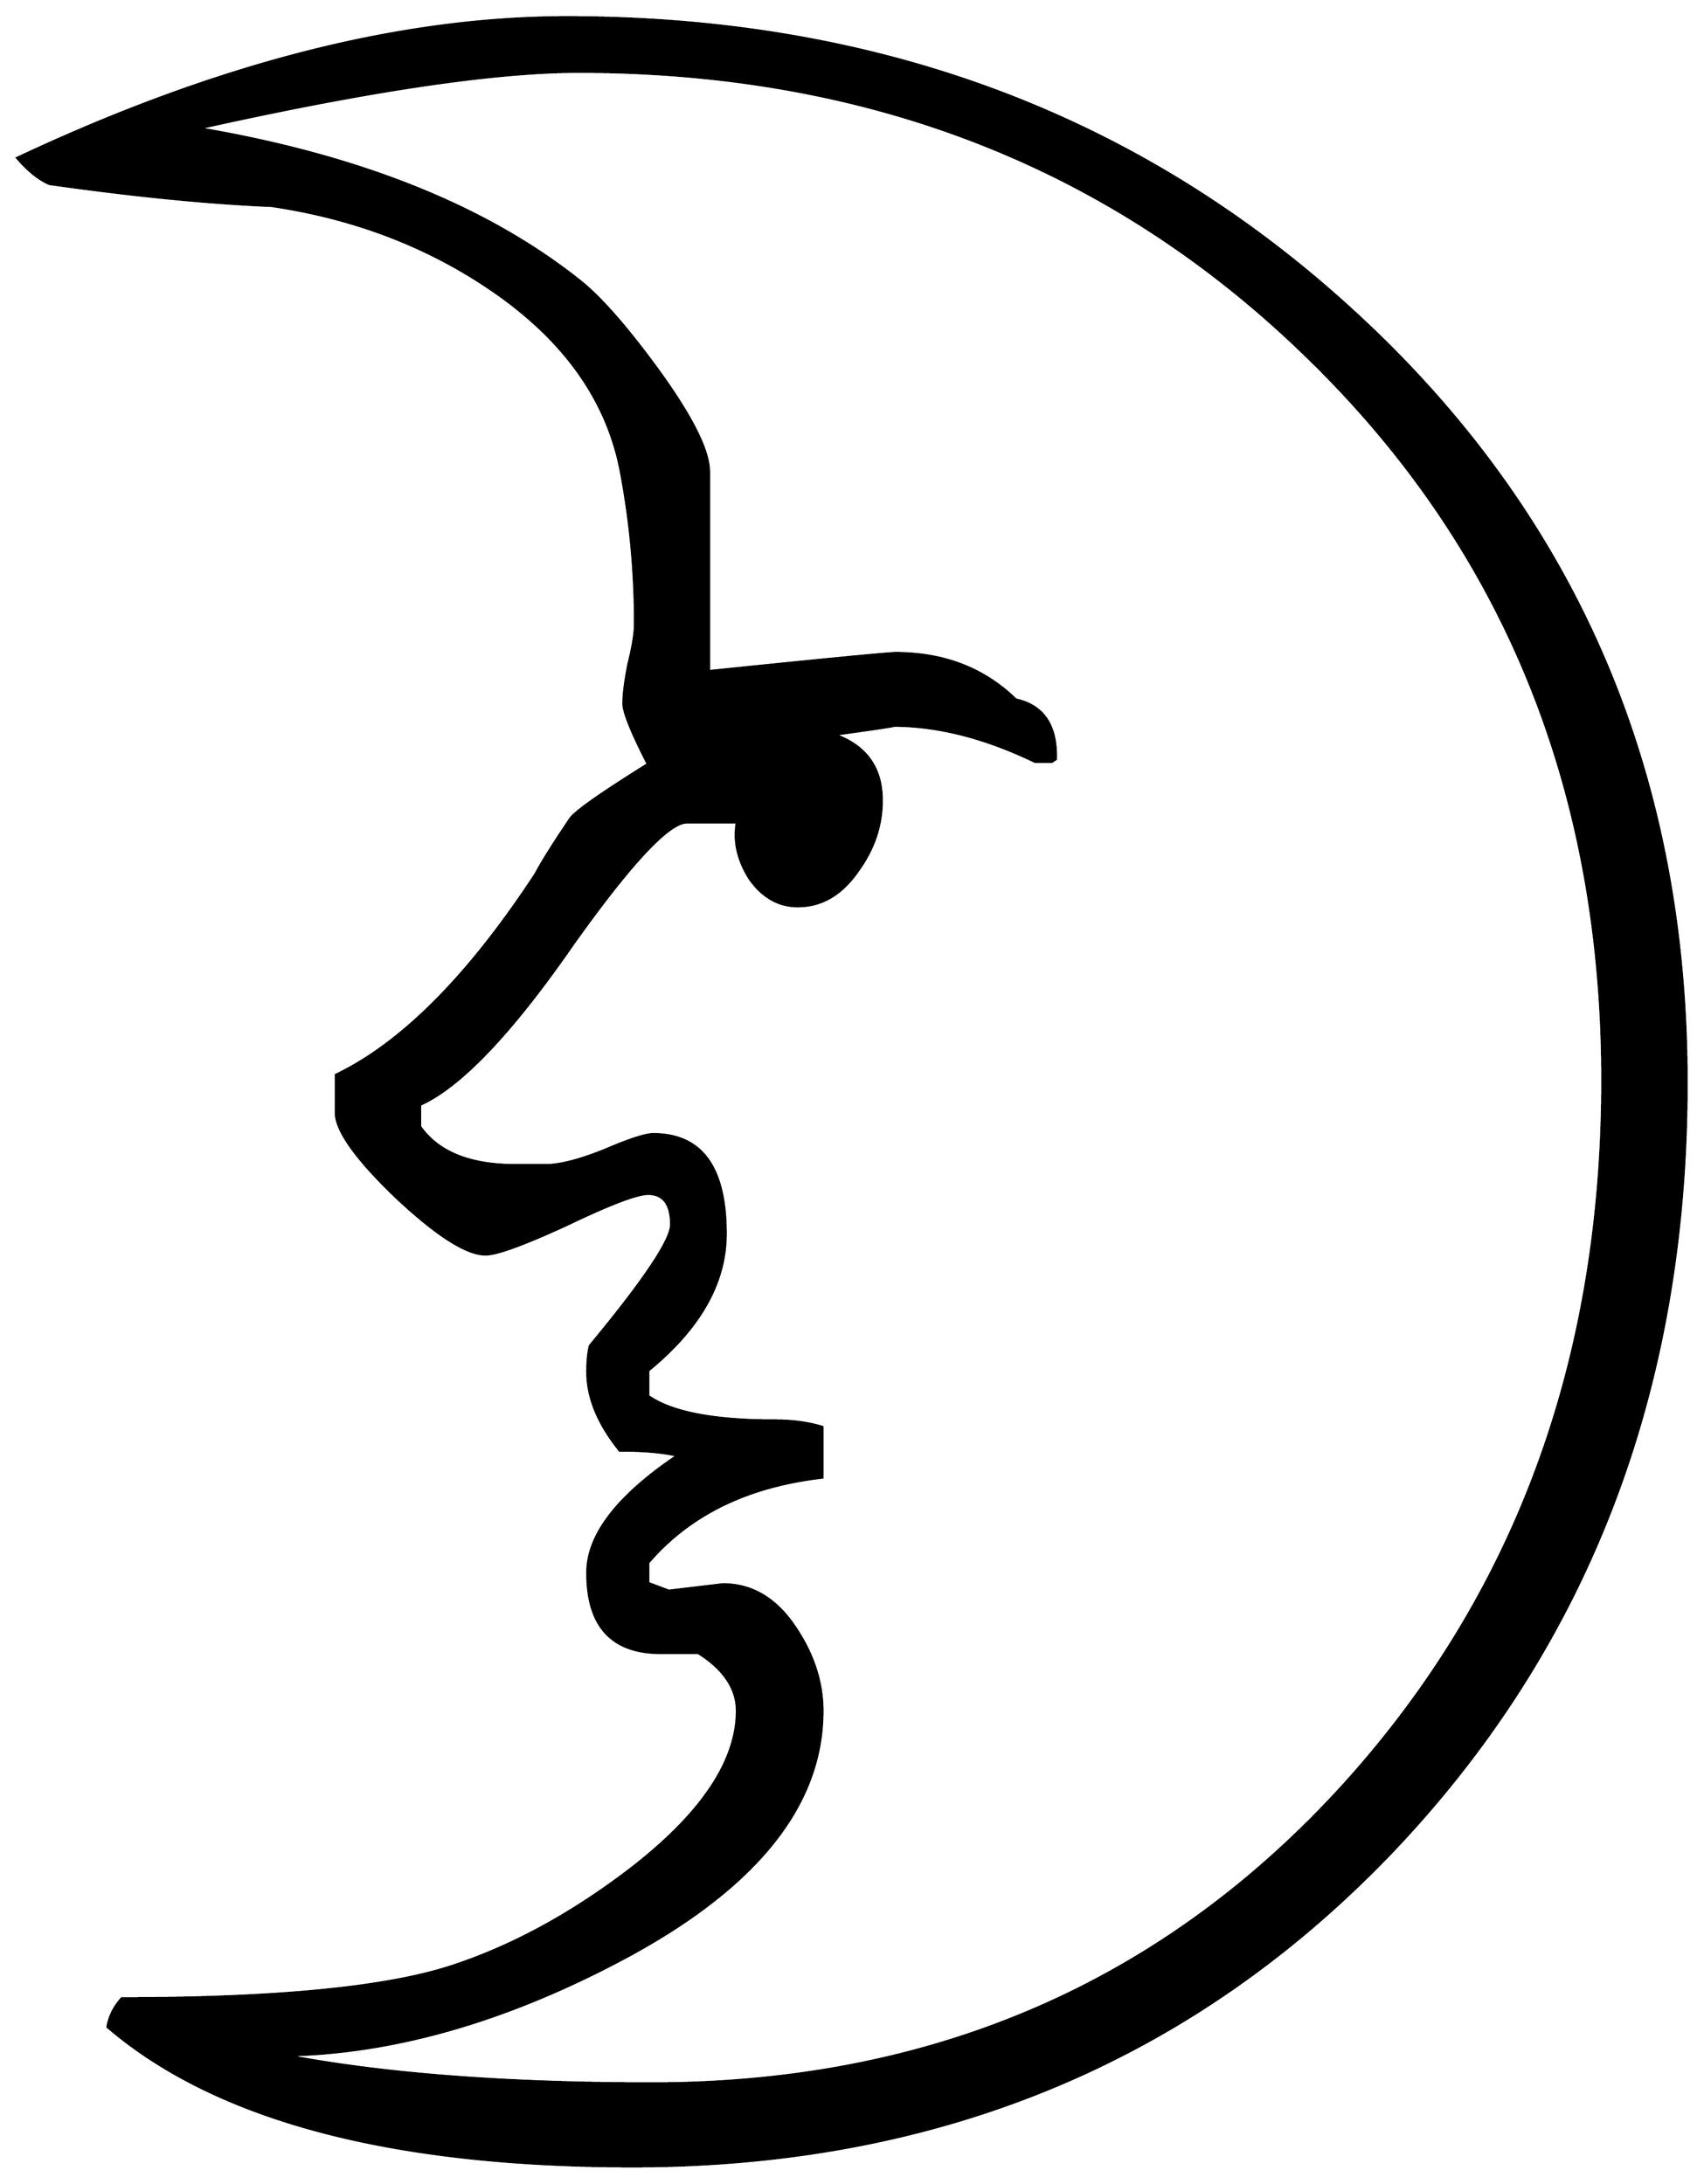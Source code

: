 


\begin{tikzpicture}[y=0.80pt, x=0.80pt, yscale=-1.0, xscale=1.0, inner sep=0pt, outer sep=0pt]
\begin{scope}[shift={(100.0,1734.0)},nonzero rule]
  \path[draw=.,fill=.,line width=1.600pt] (1376.0,-617.0) ..
    controls (1376.0,-379.0) and (1299.667,-180.0) ..
    (1147.0,-20.0) .. controls (991.667,142.0) and (795.667,223.0)
    .. (559.0,223.0) .. controls (371.667,223.0) and (236.0,187.0)
    .. (152.0,115.0) .. controls (153.333,107.0) and (157.0,99.667)
    .. (163.0,93.0) .. controls (283.0,93.0) and (368.333,84.667) ..
    (419.0,68.0) .. controls (465.667,52.667) and (511.667,27.667) ..
    (557.0,-7.0) .. controls (612.333,-49.667) and (640.0,-90.667) ..
    (640.0,-130.0) .. controls (640.0,-147.333) and (630.0,-162.333)
    .. (610.0,-175.0) .. controls (610.0,-175.0) and
    (600.333,-175.0) .. (581.0,-175.0) .. controls (543.0,-175.0)
    and (524.0,-195.667) .. (524.0,-237.0) .. controls
    (524.0,-266.333) and (547.333,-296.667) .. (594.0,-328.0) ..
    controls (582.667,-330.667) and (567.667,-332.0) .. (549.0,-332.0)
    .. controls (532.333,-352.667) and (524.0,-373.0) ..
    (524.0,-393.0) .. controls (524.0,-401.0) and (524.667,-407.667)
    .. (526.0,-413.0) .. controls (568.0,-463.667) and
    (589.0,-495.0) .. (589.0,-507.0) .. controls (589.0,-523.0)
    and (583.0,-531.0) .. (571.0,-531.0) .. controls
    (562.333,-531.0) and (541.333,-523.0) .. (508.0,-507.0) ..
    controls (474.667,-491.667) and (453.667,-484.0) .. (445.0,-484.0)
    .. controls (430.333,-484.0) and (407.333,-498.667) ..
    (376.0,-528.0) .. controls (344.667,-558.0) and (329.0,-580.0)
    .. (329.0,-594.0) -- (329.0,-623.0) .. controls
    (380.333,-647.667) and (432.0,-699.667) .. (484.0,-779.0) ..
    controls (489.333,-789.0) and (498.333,-803.333) .. (511.0,-822.0)
    .. controls (515.667,-828.0) and (535.667,-842.0) ..
    (571.0,-864.0) .. controls (558.333,-888.667) and (552.0,-904.333)
    .. (552.0,-911.0) .. controls (552.0,-918.333) and
    (553.333,-928.667) .. (556.0,-942.0) .. controls (559.333,-955.333)
    and (561.0,-965.667) .. (561.0,-973.0) .. controls
    (561.0,-1013.0) and (557.333,-1052.333) .. (550.0,-1091.0) ..
    controls (539.333,-1147.0) and (505.333,-1194.333) ..
    (448.0,-1233.0) .. controls (398.667,-1266.333) and
    (342.333,-1287.667) .. (279.0,-1297.0) .. controls
    (230.333,-1299.0) and (173.0,-1304.667) .. (107.0,-1314.0) ..
    controls (99.0,-1317.333) and (90.667,-1324.0) .. (82.0,-1334.0)
    .. controls (236.667,-1406.667) and (378.667,-1443.0) ..
    (508.0,-1443.0) .. controls (750.0,-1443.0) and
    (954.0,-1366.333) .. (1120.0,-1213.0) .. controls
    (1290.667,-1055.667) and (1376.0,-857.0) .. (1376.0,-617.0) --
    cycle(1311.0,-619.0) .. controls (1311.0,-844.333) and
    (1235.0,-1031.0) .. (1083.0,-1179.0) .. controls
    (931.667,-1327.0) and (743.0,-1401.0) .. (517.0,-1401.0) ..
    controls (451.667,-1401.0) and (353.333,-1386.333) ..
    (222.0,-1357.0) .. controls (348.0,-1335.667) and
    (447.333,-1295.667) .. (520.0,-1237.0) .. controls
    (536.0,-1223.667) and (555.667,-1201.0) .. (579.0,-1169.0) ..
    controls (605.0,-1133.0) and (618.0,-1107.0) ..
    (618.0,-1091.0) -- (618.0,-936.0) .. controls (708.667,-945.333)
    and (757.0,-950.0) .. (763.0,-950.0) .. controls
    (800.333,-950.0) and (831.333,-938.0) .. (856.0,-914.0) ..
    controls (877.333,-909.333) and (887.667,-894.0) .. (887.0,-868.0)
    -- (884.0,-866.0) -- (871.0,-866.0) .. controls
    (832.333,-884.667) and (795.667,-894.0) .. (761.0,-894.0) ..
    controls (764.333,-894.0) and (749.0,-891.667) .. (715.0,-887.0)
    .. controls (739.667,-878.333) and (752.0,-861.333) ..
    (752.0,-836.0) .. controls (752.0,-816.667) and (746.0,-798.667)
    .. (734.0,-782.0) .. controls (721.333,-763.333) and
    (705.667,-754.0) .. (687.0,-754.0) .. controls (672.333,-754.0)
    and (660.0,-761.0) .. (650.0,-775.0) .. controls
    (640.667,-789.667) and (637.333,-804.333) .. (640.0,-819.0) --
    (601.0,-819.0) .. controls (587.0,-819.0) and (557.667,-787.667)
    .. (513.0,-725.0) .. controls (465.0,-655.667) and
    (425.333,-614.0) .. (394.0,-600.0) -- (394.0,-583.0) ..
    controls (408.0,-563.0) and (432.667,-553.0) .. (468.0,-553.0)
    .. controls (485.333,-553.0) and (494.0,-553.0) ..
    (494.0,-553.0) .. controls (505.333,-553.667) and (520.0,-557.667)
    .. (538.0,-565.0) .. controls (556.667,-573.0) and
    (569.0,-577.0) .. (575.0,-577.0) .. controls (612.333,-577.0)
    and (631.0,-551.333) .. (631.0,-500.0) .. controls
    (631.0,-462.0) and (611.0,-426.667) .. (571.0,-394.0) --
    (571.0,-374.0) .. controls (589.0,-361.333) and (621.667,-355.0)
    .. (669.0,-355.0) .. controls (683.0,-355.0) and
    (695.333,-353.333) .. (706.0,-350.0) -- (706.0,-311.0) ..
    controls (648.0,-304.333) and (603.0,-282.333) .. (571.0,-245.0)
    -- (571.0,-229.0) -- (587.0,-223.0) .. controls
    (615.0,-226.333) and (629.0,-228.0) .. (629.0,-228.0) ..
    controls (651.0,-228.0) and (669.333,-217.333) .. (684.0,-196.0)
    .. controls (698.667,-174.667) and (706.0,-152.667) ..
    (706.0,-130.0) .. controls (706.0,-56.0) and (653.333,8.667) ..
    (548.0,64.0) .. controls (458.0,111.333) and (371.667,135.667) ..
    (289.0,137.0) .. controls (365.0,151.667) and (460.0,159.0) ..
    (574.0,159.0) .. controls (790.0,159.0) and (968.0,82.667) ..
    (1108.0,-70.0) .. controls (1243.333,-218.0) and
    (1311.0,-401.0) .. (1311.0,-619.0) -- cycle;
\end{scope}

\end{tikzpicture}

